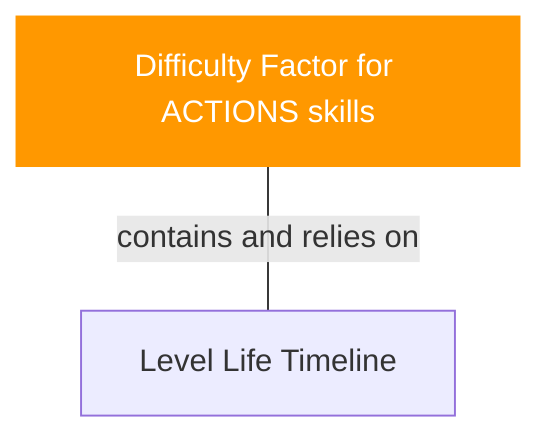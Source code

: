 graph TD
    s1[Difficulty Factor for ACTIONS skills]:::F
    s1 -- contains and relies on --- t[Level Life Timeline]

classDef F fill:#FF9800,stroke-width:0px,color:#fff;